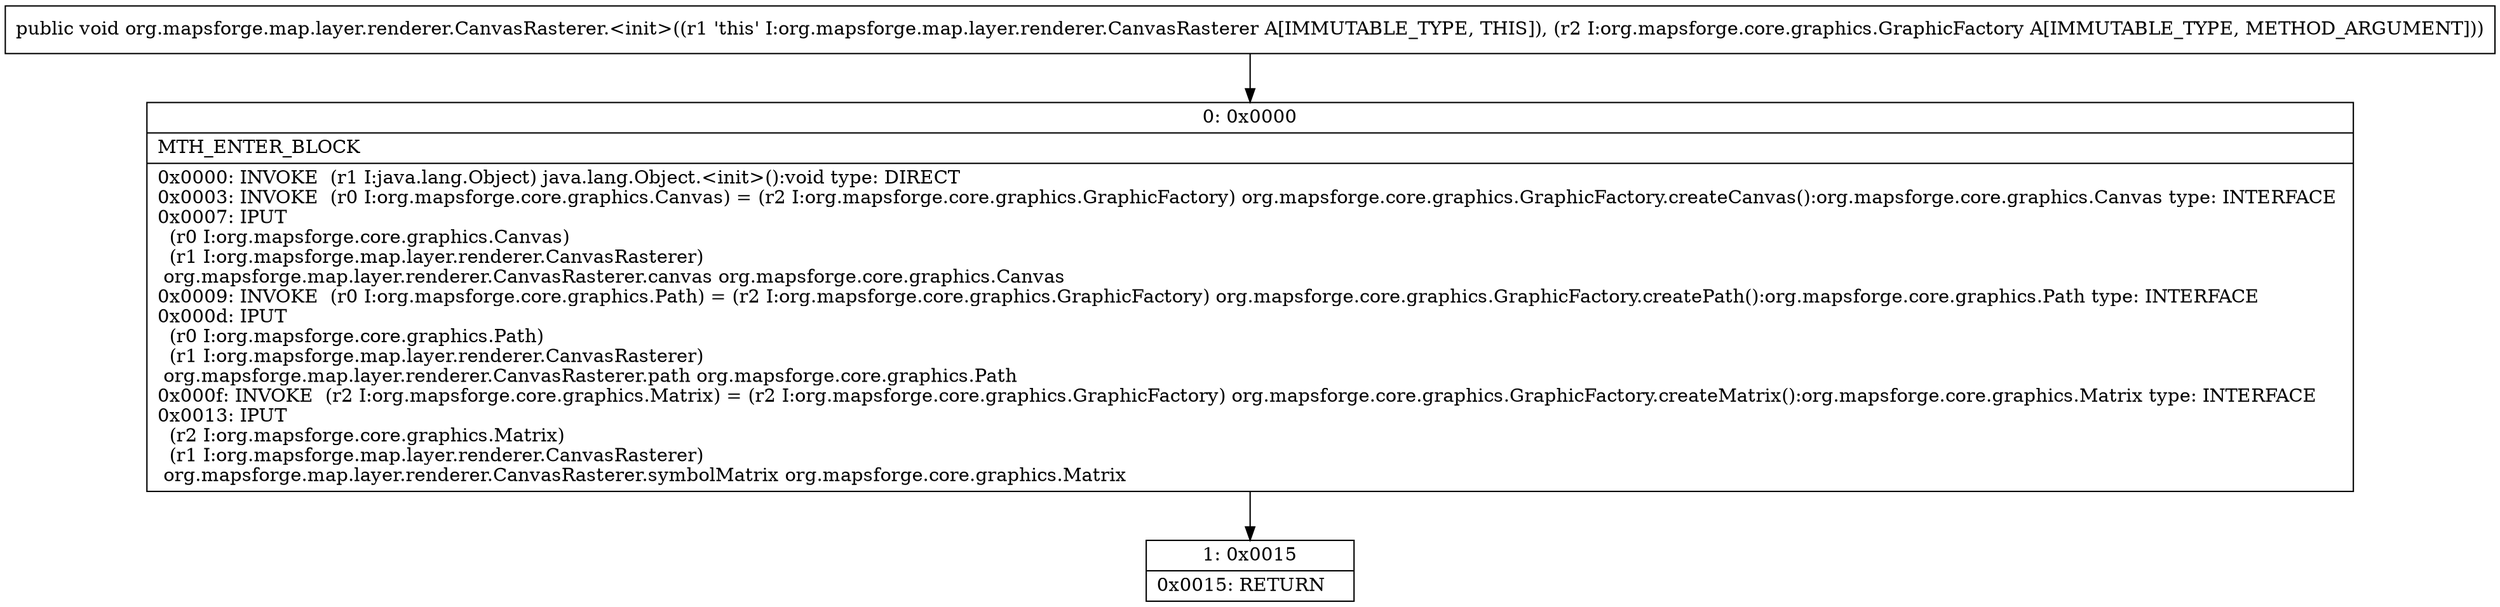 digraph "CFG fororg.mapsforge.map.layer.renderer.CanvasRasterer.\<init\>(Lorg\/mapsforge\/core\/graphics\/GraphicFactory;)V" {
Node_0 [shape=record,label="{0\:\ 0x0000|MTH_ENTER_BLOCK\l|0x0000: INVOKE  (r1 I:java.lang.Object) java.lang.Object.\<init\>():void type: DIRECT \l0x0003: INVOKE  (r0 I:org.mapsforge.core.graphics.Canvas) = (r2 I:org.mapsforge.core.graphics.GraphicFactory) org.mapsforge.core.graphics.GraphicFactory.createCanvas():org.mapsforge.core.graphics.Canvas type: INTERFACE \l0x0007: IPUT  \l  (r0 I:org.mapsforge.core.graphics.Canvas)\l  (r1 I:org.mapsforge.map.layer.renderer.CanvasRasterer)\l org.mapsforge.map.layer.renderer.CanvasRasterer.canvas org.mapsforge.core.graphics.Canvas \l0x0009: INVOKE  (r0 I:org.mapsforge.core.graphics.Path) = (r2 I:org.mapsforge.core.graphics.GraphicFactory) org.mapsforge.core.graphics.GraphicFactory.createPath():org.mapsforge.core.graphics.Path type: INTERFACE \l0x000d: IPUT  \l  (r0 I:org.mapsforge.core.graphics.Path)\l  (r1 I:org.mapsforge.map.layer.renderer.CanvasRasterer)\l org.mapsforge.map.layer.renderer.CanvasRasterer.path org.mapsforge.core.graphics.Path \l0x000f: INVOKE  (r2 I:org.mapsforge.core.graphics.Matrix) = (r2 I:org.mapsforge.core.graphics.GraphicFactory) org.mapsforge.core.graphics.GraphicFactory.createMatrix():org.mapsforge.core.graphics.Matrix type: INTERFACE \l0x0013: IPUT  \l  (r2 I:org.mapsforge.core.graphics.Matrix)\l  (r1 I:org.mapsforge.map.layer.renderer.CanvasRasterer)\l org.mapsforge.map.layer.renderer.CanvasRasterer.symbolMatrix org.mapsforge.core.graphics.Matrix \l}"];
Node_1 [shape=record,label="{1\:\ 0x0015|0x0015: RETURN   \l}"];
MethodNode[shape=record,label="{public void org.mapsforge.map.layer.renderer.CanvasRasterer.\<init\>((r1 'this' I:org.mapsforge.map.layer.renderer.CanvasRasterer A[IMMUTABLE_TYPE, THIS]), (r2 I:org.mapsforge.core.graphics.GraphicFactory A[IMMUTABLE_TYPE, METHOD_ARGUMENT])) }"];
MethodNode -> Node_0;
Node_0 -> Node_1;
}

